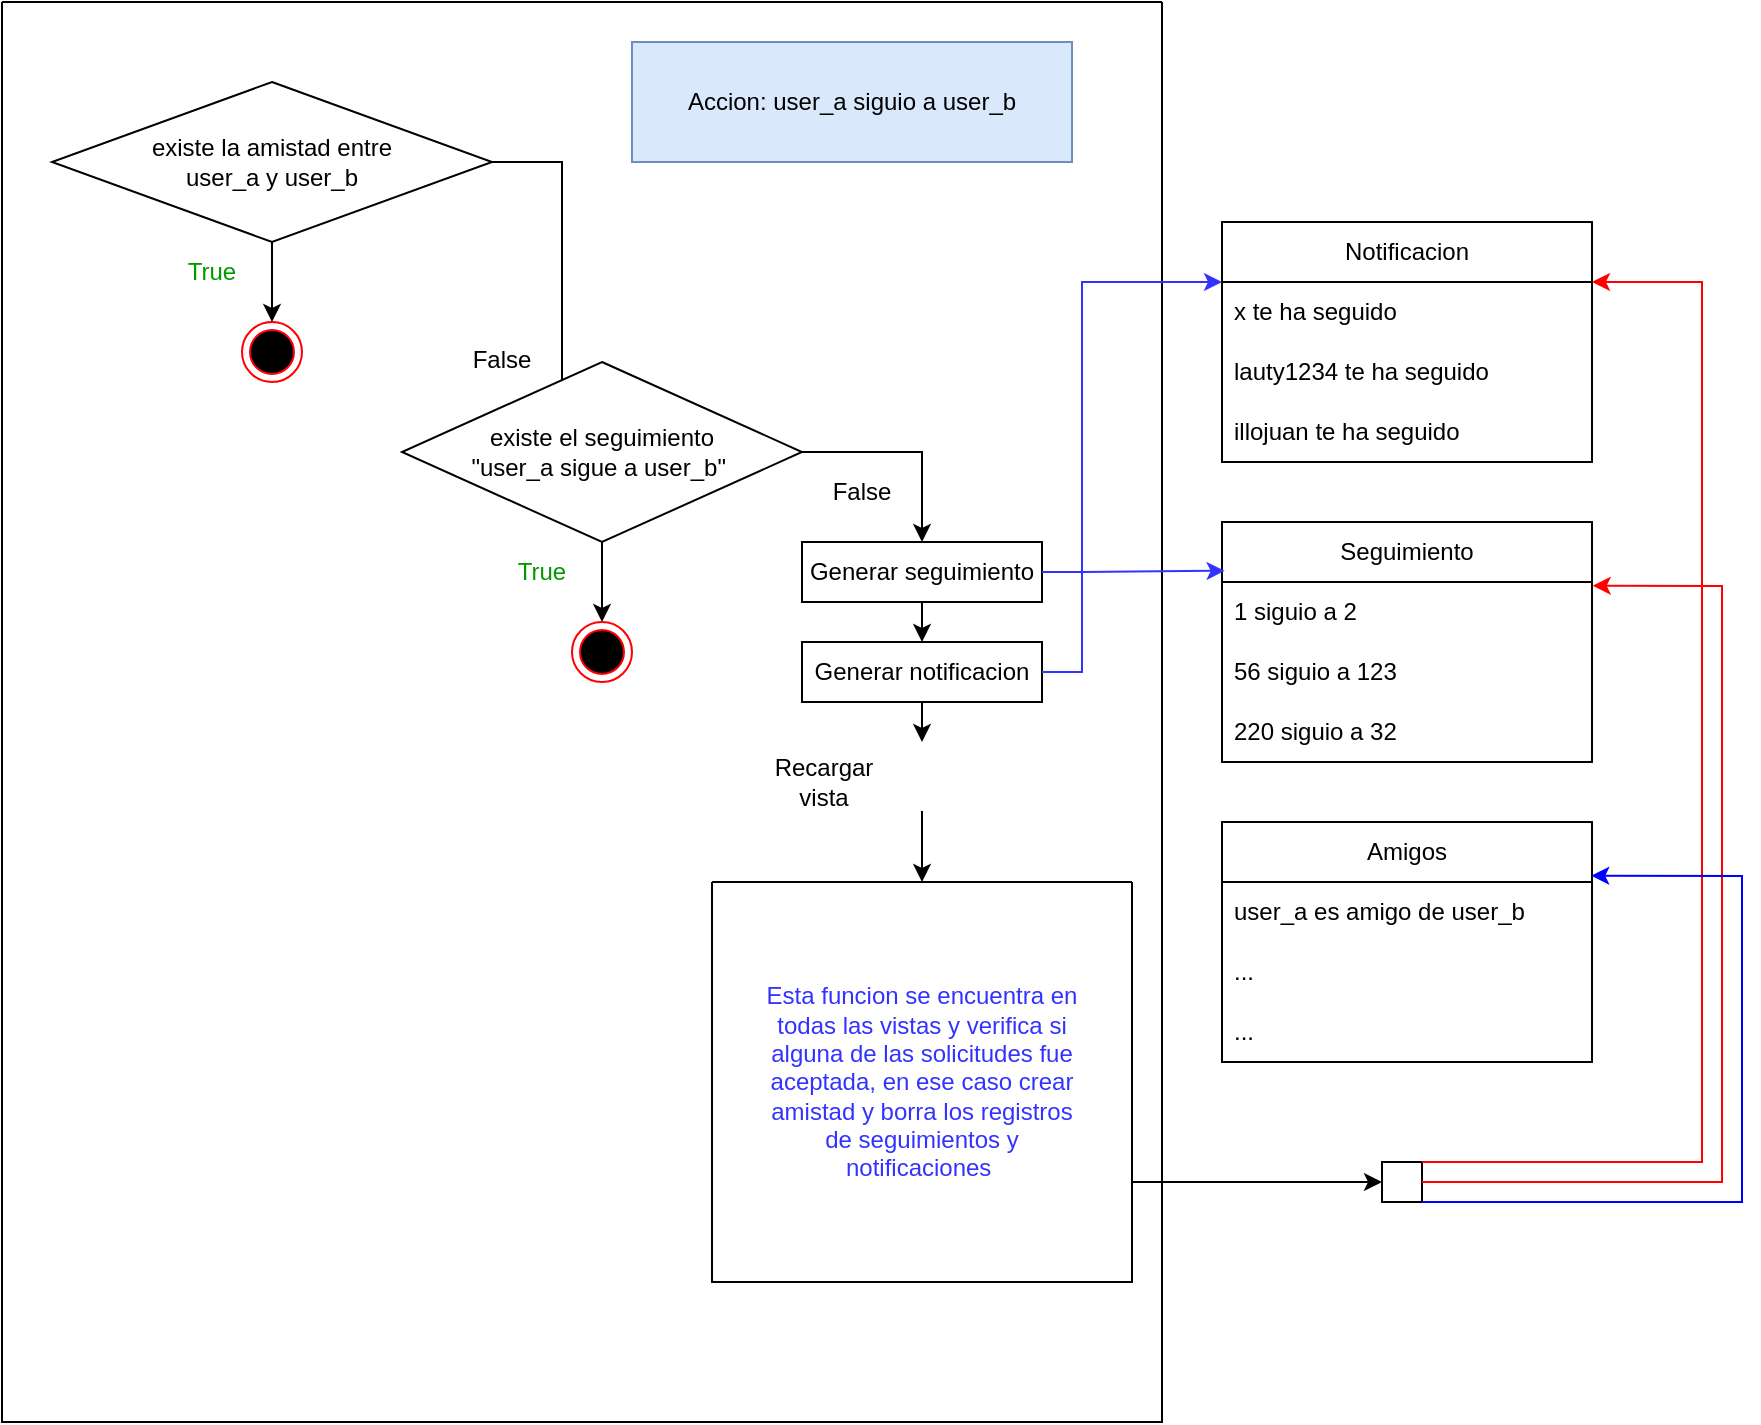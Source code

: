 <mxfile version="22.1.18" type="device">
  <diagram name="Página-1" id="PF86nsjTBy9hFdr93POE">
    <mxGraphModel dx="652" dy="327" grid="1" gridSize="10" guides="1" tooltips="1" connect="1" arrows="1" fold="1" page="1" pageScale="1" pageWidth="1169" pageHeight="827" math="0" shadow="0">
      <root>
        <mxCell id="0" />
        <mxCell id="1" parent="0" />
        <mxCell id="c1uVNCo_Iyz2JjiFWo5f-37" value="Notificacion" style="swimlane;fontStyle=0;childLayout=stackLayout;horizontal=1;startSize=30;horizontalStack=0;resizeParent=1;resizeParentMax=0;resizeLast=0;collapsible=1;marginBottom=0;whiteSpace=wrap;html=1;" vertex="1" parent="1">
          <mxGeometry x="880" y="130" width="185" height="120" as="geometry" />
        </mxCell>
        <mxCell id="c1uVNCo_Iyz2JjiFWo5f-38" value="x te ha seguido" style="text;strokeColor=none;fillColor=none;align=left;verticalAlign=middle;spacingLeft=4;spacingRight=4;overflow=hidden;points=[[0,0.5],[1,0.5]];portConstraint=eastwest;rotatable=0;whiteSpace=wrap;html=1;" vertex="1" parent="c1uVNCo_Iyz2JjiFWo5f-37">
          <mxGeometry y="30" width="185" height="30" as="geometry" />
        </mxCell>
        <mxCell id="c1uVNCo_Iyz2JjiFWo5f-39" value="lauty1234 te ha seguido" style="text;strokeColor=none;fillColor=none;align=left;verticalAlign=middle;spacingLeft=4;spacingRight=4;overflow=hidden;points=[[0,0.5],[1,0.5]];portConstraint=eastwest;rotatable=0;whiteSpace=wrap;html=1;" vertex="1" parent="c1uVNCo_Iyz2JjiFWo5f-37">
          <mxGeometry y="60" width="185" height="30" as="geometry" />
        </mxCell>
        <mxCell id="c1uVNCo_Iyz2JjiFWo5f-40" value="illojuan te ha seguido" style="text;strokeColor=none;fillColor=none;align=left;verticalAlign=middle;spacingLeft=4;spacingRight=4;overflow=hidden;points=[[0,0.5],[1,0.5]];portConstraint=eastwest;rotatable=0;whiteSpace=wrap;html=1;" vertex="1" parent="c1uVNCo_Iyz2JjiFWo5f-37">
          <mxGeometry y="90" width="185" height="30" as="geometry" />
        </mxCell>
        <mxCell id="c1uVNCo_Iyz2JjiFWo5f-57" value="" style="endArrow=classic;html=1;rounded=0;exitX=1;exitY=0.5;exitDx=0;exitDy=0;" edge="1" parent="1" source="c1uVNCo_Iyz2JjiFWo5f-51">
          <mxGeometry width="50" height="50" relative="1" as="geometry">
            <mxPoint x="500" y="130" as="sourcePoint" />
            <mxPoint x="550" y="230" as="targetPoint" />
            <Array as="points">
              <mxPoint x="550" y="100" />
            </Array>
          </mxGeometry>
        </mxCell>
        <mxCell id="c1uVNCo_Iyz2JjiFWo5f-58" value="False" style="text;html=1;strokeColor=none;fillColor=none;align=center;verticalAlign=middle;whiteSpace=wrap;rounded=0;" vertex="1" parent="1">
          <mxGeometry x="490" y="184" width="60" height="30" as="geometry" />
        </mxCell>
        <mxCell id="c1uVNCo_Iyz2JjiFWo5f-60" value="" style="swimlane;startSize=0;" vertex="1" parent="1">
          <mxGeometry x="270" y="20" width="580" height="710" as="geometry" />
        </mxCell>
        <mxCell id="c1uVNCo_Iyz2JjiFWo5f-111" style="edgeStyle=orthogonalEdgeStyle;rounded=0;orthogonalLoop=1;jettySize=auto;html=1;exitX=0.5;exitY=0;exitDx=0;exitDy=0;entryX=0.5;entryY=0;entryDx=0;entryDy=0;" edge="1" parent="c1uVNCo_Iyz2JjiFWo5f-60">
          <mxGeometry relative="1" as="geometry">
            <mxPoint x="300.0" y="250" as="sourcePoint" />
            <mxPoint x="300.0" y="250" as="targetPoint" />
          </mxGeometry>
        </mxCell>
        <mxCell id="c1uVNCo_Iyz2JjiFWo5f-56" value="&lt;font color=&quot;#009900&quot;&gt;True&lt;/font&gt;" style="text;html=1;strokeColor=none;fillColor=none;align=center;verticalAlign=middle;whiteSpace=wrap;rounded=0;" vertex="1" parent="c1uVNCo_Iyz2JjiFWo5f-60">
          <mxGeometry x="80" y="120" width="50" height="30" as="geometry" />
        </mxCell>
        <mxCell id="c1uVNCo_Iyz2JjiFWo5f-113" value="" style="endArrow=classic;html=1;rounded=0;exitX=0.5;exitY=1;exitDx=0;exitDy=0;entryX=0.5;entryY=0;entryDx=0;entryDy=0;" edge="1" parent="c1uVNCo_Iyz2JjiFWo5f-60">
          <mxGeometry width="50" height="50" relative="1" as="geometry">
            <mxPoint x="300" y="230" as="sourcePoint" />
            <mxPoint x="300.0" y="250" as="targetPoint" />
          </mxGeometry>
        </mxCell>
        <mxCell id="c1uVNCo_Iyz2JjiFWo5f-114" value="existe el seguimiento&lt;br&gt;&quot;user_a sigue a user_b&quot;&amp;nbsp;" style="rhombus;whiteSpace=wrap;html=1;" vertex="1" parent="c1uVNCo_Iyz2JjiFWo5f-60">
          <mxGeometry x="200" y="180" width="200" height="90" as="geometry" />
        </mxCell>
        <mxCell id="c1uVNCo_Iyz2JjiFWo5f-123" value="" style="ellipse;html=1;shape=endState;fillColor=#000000;strokeColor=#ff0000;" vertex="1" parent="c1uVNCo_Iyz2JjiFWo5f-60">
          <mxGeometry x="120" y="160" width="30" height="30" as="geometry" />
        </mxCell>
        <mxCell id="c1uVNCo_Iyz2JjiFWo5f-51" value="existe la amistad entre&lt;br&gt;&amp;nbsp;user_a y user_b&amp;nbsp;" style="rhombus;whiteSpace=wrap;html=1;" vertex="1" parent="c1uVNCo_Iyz2JjiFWo5f-60">
          <mxGeometry x="25" y="40" width="220" height="80" as="geometry" />
        </mxCell>
        <mxCell id="c1uVNCo_Iyz2JjiFWo5f-122" value="" style="endArrow=classic;html=1;rounded=0;exitX=0.5;exitY=1;exitDx=0;exitDy=0;entryX=0.5;entryY=0;entryDx=0;entryDy=0;" edge="1" parent="c1uVNCo_Iyz2JjiFWo5f-60" source="c1uVNCo_Iyz2JjiFWo5f-51" target="c1uVNCo_Iyz2JjiFWo5f-123">
          <mxGeometry width="50" height="50" relative="1" as="geometry">
            <mxPoint x="140" y="170" as="sourcePoint" />
            <mxPoint x="190" y="120" as="targetPoint" />
          </mxGeometry>
        </mxCell>
        <mxCell id="c1uVNCo_Iyz2JjiFWo5f-125" value="&lt;font color=&quot;#009900&quot;&gt;True&lt;/font&gt;" style="text;html=1;strokeColor=none;fillColor=none;align=center;verticalAlign=middle;whiteSpace=wrap;rounded=0;" vertex="1" parent="c1uVNCo_Iyz2JjiFWo5f-60">
          <mxGeometry x="245" y="270" width="50" height="30" as="geometry" />
        </mxCell>
        <mxCell id="c1uVNCo_Iyz2JjiFWo5f-126" value="" style="endArrow=classic;html=1;rounded=0;exitX=0.5;exitY=1;exitDx=0;exitDy=0;entryX=0.5;entryY=0;entryDx=0;entryDy=0;" edge="1" parent="c1uVNCo_Iyz2JjiFWo5f-60">
          <mxGeometry width="50" height="50" relative="1" as="geometry">
            <mxPoint x="300" y="270" as="sourcePoint" />
            <mxPoint x="300" y="310" as="targetPoint" />
          </mxGeometry>
        </mxCell>
        <mxCell id="c1uVNCo_Iyz2JjiFWo5f-127" value="" style="ellipse;html=1;shape=endState;fillColor=#000000;strokeColor=#ff0000;" vertex="1" parent="c1uVNCo_Iyz2JjiFWo5f-60">
          <mxGeometry x="285" y="310" width="30" height="30" as="geometry" />
        </mxCell>
        <mxCell id="c1uVNCo_Iyz2JjiFWo5f-128" value="" style="endArrow=classic;html=1;rounded=0;exitX=1;exitY=0.5;exitDx=0;exitDy=0;entryX=1;entryY=0;entryDx=0;entryDy=0;" edge="1" parent="c1uVNCo_Iyz2JjiFWo5f-60" source="c1uVNCo_Iyz2JjiFWo5f-114">
          <mxGeometry width="50" height="50" relative="1" as="geometry">
            <mxPoint x="405" y="230" as="sourcePoint" />
            <mxPoint x="460" y="270" as="targetPoint" />
            <Array as="points">
              <mxPoint x="460" y="225" />
            </Array>
          </mxGeometry>
        </mxCell>
        <mxCell id="c1uVNCo_Iyz2JjiFWo5f-131" value="False" style="text;html=1;strokeColor=none;fillColor=none;align=center;verticalAlign=middle;whiteSpace=wrap;rounded=0;" vertex="1" parent="c1uVNCo_Iyz2JjiFWo5f-60">
          <mxGeometry x="400" y="240" width="60" height="10" as="geometry" />
        </mxCell>
        <mxCell id="c1uVNCo_Iyz2JjiFWo5f-133" value="Generar seguimiento" style="rounded=0;whiteSpace=wrap;html=1;" vertex="1" parent="c1uVNCo_Iyz2JjiFWo5f-60">
          <mxGeometry x="400" y="270" width="120" height="30" as="geometry" />
        </mxCell>
        <mxCell id="c1uVNCo_Iyz2JjiFWo5f-135" value="Generar notificacion" style="rounded=0;whiteSpace=wrap;html=1;" vertex="1" parent="c1uVNCo_Iyz2JjiFWo5f-60">
          <mxGeometry x="400" y="320" width="120" height="30" as="geometry" />
        </mxCell>
        <mxCell id="c1uVNCo_Iyz2JjiFWo5f-137" value="" style="endArrow=classic;html=1;rounded=0;exitX=0.5;exitY=1;exitDx=0;exitDy=0;entryX=0.5;entryY=0;entryDx=0;entryDy=0;" edge="1" parent="c1uVNCo_Iyz2JjiFWo5f-60" source="c1uVNCo_Iyz2JjiFWo5f-133" target="c1uVNCo_Iyz2JjiFWo5f-135">
          <mxGeometry width="50" height="50" relative="1" as="geometry">
            <mxPoint x="570" y="550" as="sourcePoint" />
            <mxPoint x="620" y="500" as="targetPoint" />
          </mxGeometry>
        </mxCell>
        <mxCell id="c1uVNCo_Iyz2JjiFWo5f-140" value="" style="endArrow=classic;html=1;rounded=0;exitX=0.5;exitY=1;exitDx=0;exitDy=0;" edge="1" parent="c1uVNCo_Iyz2JjiFWo5f-60" source="c1uVNCo_Iyz2JjiFWo5f-135">
          <mxGeometry width="50" height="50" relative="1" as="geometry">
            <mxPoint x="440" y="430" as="sourcePoint" />
            <mxPoint x="460" y="370" as="targetPoint" />
          </mxGeometry>
        </mxCell>
        <mxCell id="c1uVNCo_Iyz2JjiFWo5f-143" value="" style="shape=image;html=1;verticalAlign=top;verticalLabelPosition=bottom;labelBackgroundColor=#ffffff;imageAspect=0;aspect=fixed;image=https://cdn4.iconfinder.com/data/icons/ionicons/512/icon-ios7-refresh-128.png" vertex="1" parent="c1uVNCo_Iyz2JjiFWo5f-60">
          <mxGeometry x="442.75" y="370" width="34.5" height="34.5" as="geometry" />
        </mxCell>
        <mxCell id="c1uVNCo_Iyz2JjiFWo5f-144" value="Recargar vista" style="text;html=1;strokeColor=none;fillColor=none;align=center;verticalAlign=middle;whiteSpace=wrap;rounded=0;" vertex="1" parent="c1uVNCo_Iyz2JjiFWo5f-60">
          <mxGeometry x="380.5" y="374.5" width="60" height="30" as="geometry" />
        </mxCell>
        <mxCell id="c1uVNCo_Iyz2JjiFWo5f-147" value="" style="swimlane;startSize=0;" vertex="1" parent="c1uVNCo_Iyz2JjiFWo5f-60">
          <mxGeometry x="355" y="440" width="210" height="200" as="geometry" />
        </mxCell>
        <mxCell id="c1uVNCo_Iyz2JjiFWo5f-139" value="&lt;font color=&quot;#3333ff&quot;&gt;Esta funcion se encuentra en todas las vistas y verifica si alguna de las solicitudes fue aceptada, en ese caso crear amistad y borra los registros de seguimientos y notificaciones&amp;nbsp;&lt;/font&gt;" style="text;html=1;strokeColor=none;fillColor=none;align=center;verticalAlign=middle;whiteSpace=wrap;rounded=0;" vertex="1" parent="c1uVNCo_Iyz2JjiFWo5f-147">
          <mxGeometry x="25" y="25" width="160" height="150" as="geometry" />
        </mxCell>
        <mxCell id="c1uVNCo_Iyz2JjiFWo5f-148" value="" style="endArrow=classic;html=1;rounded=0;exitX=0.5;exitY=1;exitDx=0;exitDy=0;entryX=0.5;entryY=0;entryDx=0;entryDy=0;" edge="1" parent="c1uVNCo_Iyz2JjiFWo5f-60" source="c1uVNCo_Iyz2JjiFWo5f-143" target="c1uVNCo_Iyz2JjiFWo5f-147">
          <mxGeometry width="50" height="50" relative="1" as="geometry">
            <mxPoint x="450" y="500" as="sourcePoint" />
            <mxPoint x="460" y="420" as="targetPoint" />
          </mxGeometry>
        </mxCell>
        <mxCell id="c1uVNCo_Iyz2JjiFWo5f-75" value="Accion: user_a siguio a user_b" style="rounded=0;whiteSpace=wrap;html=1;fillColor=#dae8fc;strokeColor=#6c8ebf;" vertex="1" parent="c1uVNCo_Iyz2JjiFWo5f-60">
          <mxGeometry x="315" y="20" width="220" height="60" as="geometry" />
        </mxCell>
        <mxCell id="c1uVNCo_Iyz2JjiFWo5f-101" value="Amigos" style="swimlane;fontStyle=0;childLayout=stackLayout;horizontal=1;startSize=30;horizontalStack=0;resizeParent=1;resizeParentMax=0;resizeLast=0;collapsible=1;marginBottom=0;whiteSpace=wrap;html=1;" vertex="1" parent="1">
          <mxGeometry x="880" y="430" width="185" height="120" as="geometry" />
        </mxCell>
        <mxCell id="c1uVNCo_Iyz2JjiFWo5f-102" value="user_a es amigo de user_b" style="text;strokeColor=none;fillColor=none;align=left;verticalAlign=middle;spacingLeft=4;spacingRight=4;overflow=hidden;points=[[0,0.5],[1,0.5]];portConstraint=eastwest;rotatable=0;whiteSpace=wrap;html=1;" vertex="1" parent="c1uVNCo_Iyz2JjiFWo5f-101">
          <mxGeometry y="30" width="185" height="30" as="geometry" />
        </mxCell>
        <mxCell id="c1uVNCo_Iyz2JjiFWo5f-103" value="..." style="text;strokeColor=none;fillColor=none;align=left;verticalAlign=middle;spacingLeft=4;spacingRight=4;overflow=hidden;points=[[0,0.5],[1,0.5]];portConstraint=eastwest;rotatable=0;whiteSpace=wrap;html=1;" vertex="1" parent="c1uVNCo_Iyz2JjiFWo5f-101">
          <mxGeometry y="60" width="185" height="30" as="geometry" />
        </mxCell>
        <mxCell id="c1uVNCo_Iyz2JjiFWo5f-104" value="..." style="text;strokeColor=none;fillColor=none;align=left;verticalAlign=middle;spacingLeft=4;spacingRight=4;overflow=hidden;points=[[0,0.5],[1,0.5]];portConstraint=eastwest;rotatable=0;whiteSpace=wrap;html=1;" vertex="1" parent="c1uVNCo_Iyz2JjiFWo5f-101">
          <mxGeometry y="90" width="185" height="30" as="geometry" />
        </mxCell>
        <mxCell id="c1uVNCo_Iyz2JjiFWo5f-106" value="Seguimiento" style="swimlane;fontStyle=0;childLayout=stackLayout;horizontal=1;startSize=30;horizontalStack=0;resizeParent=1;resizeParentMax=0;resizeLast=0;collapsible=1;marginBottom=0;whiteSpace=wrap;html=1;" vertex="1" parent="1">
          <mxGeometry x="880" y="280" width="185" height="120" as="geometry">
            <mxRectangle x="390" y="230" width="110" height="30" as="alternateBounds" />
          </mxGeometry>
        </mxCell>
        <mxCell id="c1uVNCo_Iyz2JjiFWo5f-107" value="1 siguio a 2" style="text;strokeColor=none;fillColor=none;align=left;verticalAlign=middle;spacingLeft=4;spacingRight=4;overflow=hidden;points=[[0,0.5],[1,0.5]];portConstraint=eastwest;rotatable=0;whiteSpace=wrap;html=1;" vertex="1" parent="c1uVNCo_Iyz2JjiFWo5f-106">
          <mxGeometry y="30" width="185" height="30" as="geometry" />
        </mxCell>
        <mxCell id="c1uVNCo_Iyz2JjiFWo5f-108" value="56 siguio a 123" style="text;strokeColor=none;fillColor=none;align=left;verticalAlign=middle;spacingLeft=4;spacingRight=4;overflow=hidden;points=[[0,0.5],[1,0.5]];portConstraint=eastwest;rotatable=0;whiteSpace=wrap;html=1;" vertex="1" parent="c1uVNCo_Iyz2JjiFWo5f-106">
          <mxGeometry y="60" width="185" height="30" as="geometry" />
        </mxCell>
        <mxCell id="c1uVNCo_Iyz2JjiFWo5f-109" value="220 siguio a 32" style="text;strokeColor=none;fillColor=none;align=left;verticalAlign=middle;spacingLeft=4;spacingRight=4;overflow=hidden;points=[[0,0.5],[1,0.5]];portConstraint=eastwest;rotatable=0;whiteSpace=wrap;html=1;" vertex="1" parent="c1uVNCo_Iyz2JjiFWo5f-106">
          <mxGeometry y="90" width="185" height="30" as="geometry" />
        </mxCell>
        <mxCell id="c1uVNCo_Iyz2JjiFWo5f-134" value="" style="endArrow=classic;html=1;rounded=0;exitX=1;exitY=0.5;exitDx=0;exitDy=0;entryX=0.007;entryY=0.203;entryDx=0;entryDy=0;strokeColor=#3333FF;entryPerimeter=0;" edge="1" parent="1" source="c1uVNCo_Iyz2JjiFWo5f-133" target="c1uVNCo_Iyz2JjiFWo5f-106">
          <mxGeometry width="50" height="50" relative="1" as="geometry">
            <mxPoint x="770" y="310" as="sourcePoint" />
            <mxPoint x="820" y="260" as="targetPoint" />
            <Array as="points">
              <mxPoint x="810" y="305" />
            </Array>
          </mxGeometry>
        </mxCell>
        <mxCell id="c1uVNCo_Iyz2JjiFWo5f-136" value="" style="endArrow=classic;html=1;rounded=0;exitX=1;exitY=0.5;exitDx=0;exitDy=0;entryX=0;entryY=0.25;entryDx=0;entryDy=0;strokeColor=#3333FF;" edge="1" parent="1" source="c1uVNCo_Iyz2JjiFWo5f-135" target="c1uVNCo_Iyz2JjiFWo5f-37">
          <mxGeometry width="50" height="50" relative="1" as="geometry">
            <mxPoint x="770" y="360" as="sourcePoint" />
            <mxPoint x="1120" y="330" as="targetPoint" />
            <Array as="points">
              <mxPoint x="810" y="355" />
              <mxPoint x="810" y="160" />
            </Array>
          </mxGeometry>
        </mxCell>
        <mxCell id="c1uVNCo_Iyz2JjiFWo5f-153" value="" style="endArrow=classic;html=1;rounded=0;exitX=1;exitY=0.75;exitDx=0;exitDy=0;" edge="1" parent="1" source="c1uVNCo_Iyz2JjiFWo5f-147">
          <mxGeometry width="50" height="50" relative="1" as="geometry">
            <mxPoint x="900" y="670" as="sourcePoint" />
            <mxPoint x="960" y="610" as="targetPoint" />
          </mxGeometry>
        </mxCell>
        <mxCell id="c1uVNCo_Iyz2JjiFWo5f-154" value="" style="whiteSpace=wrap;html=1;aspect=fixed;" vertex="1" parent="1">
          <mxGeometry x="960" y="600" width="20" height="20" as="geometry" />
        </mxCell>
        <mxCell id="c1uVNCo_Iyz2JjiFWo5f-155" value="" style="endArrow=classic;html=1;rounded=0;exitX=1;exitY=0;exitDx=0;exitDy=0;entryX=1;entryY=0.25;entryDx=0;entryDy=0;fillColor=#f8cecc;strokeColor=#FF0000;" edge="1" parent="1" source="c1uVNCo_Iyz2JjiFWo5f-154" target="c1uVNCo_Iyz2JjiFWo5f-37">
          <mxGeometry width="50" height="50" relative="1" as="geometry">
            <mxPoint x="1000" y="620" as="sourcePoint" />
            <mxPoint x="1120" y="600" as="targetPoint" />
            <Array as="points">
              <mxPoint x="1120" y="600" />
              <mxPoint x="1120" y="160" />
            </Array>
          </mxGeometry>
        </mxCell>
        <mxCell id="c1uVNCo_Iyz2JjiFWo5f-158" value="" style="endArrow=classic;html=1;rounded=0;exitX=1;exitY=0;exitDx=0;exitDy=0;entryX=1.002;entryY=0.062;entryDx=0;entryDy=0;entryPerimeter=0;fillColor=#f8cecc;strokeColor=#FF0000;" edge="1" parent="1" target="c1uVNCo_Iyz2JjiFWo5f-107">
          <mxGeometry width="50" height="50" relative="1" as="geometry">
            <mxPoint x="980" y="610" as="sourcePoint" />
            <mxPoint x="1065" y="170" as="targetPoint" />
            <Array as="points">
              <mxPoint x="1130" y="610" />
              <mxPoint x="1130" y="312" />
            </Array>
          </mxGeometry>
        </mxCell>
        <mxCell id="c1uVNCo_Iyz2JjiFWo5f-159" value="" style="endArrow=classic;html=1;rounded=0;exitX=1;exitY=0;exitDx=0;exitDy=0;entryX=0.998;entryY=-0.105;entryDx=0;entryDy=0;entryPerimeter=0;fillColor=#f8cecc;strokeColor=#0000FF;" edge="1" parent="1" target="c1uVNCo_Iyz2JjiFWo5f-102">
          <mxGeometry width="50" height="50" relative="1" as="geometry">
            <mxPoint x="980" y="620" as="sourcePoint" />
            <mxPoint x="1065" y="322" as="targetPoint" />
            <Array as="points">
              <mxPoint x="1140" y="620" />
              <mxPoint x="1140" y="457" />
            </Array>
          </mxGeometry>
        </mxCell>
      </root>
    </mxGraphModel>
  </diagram>
</mxfile>
